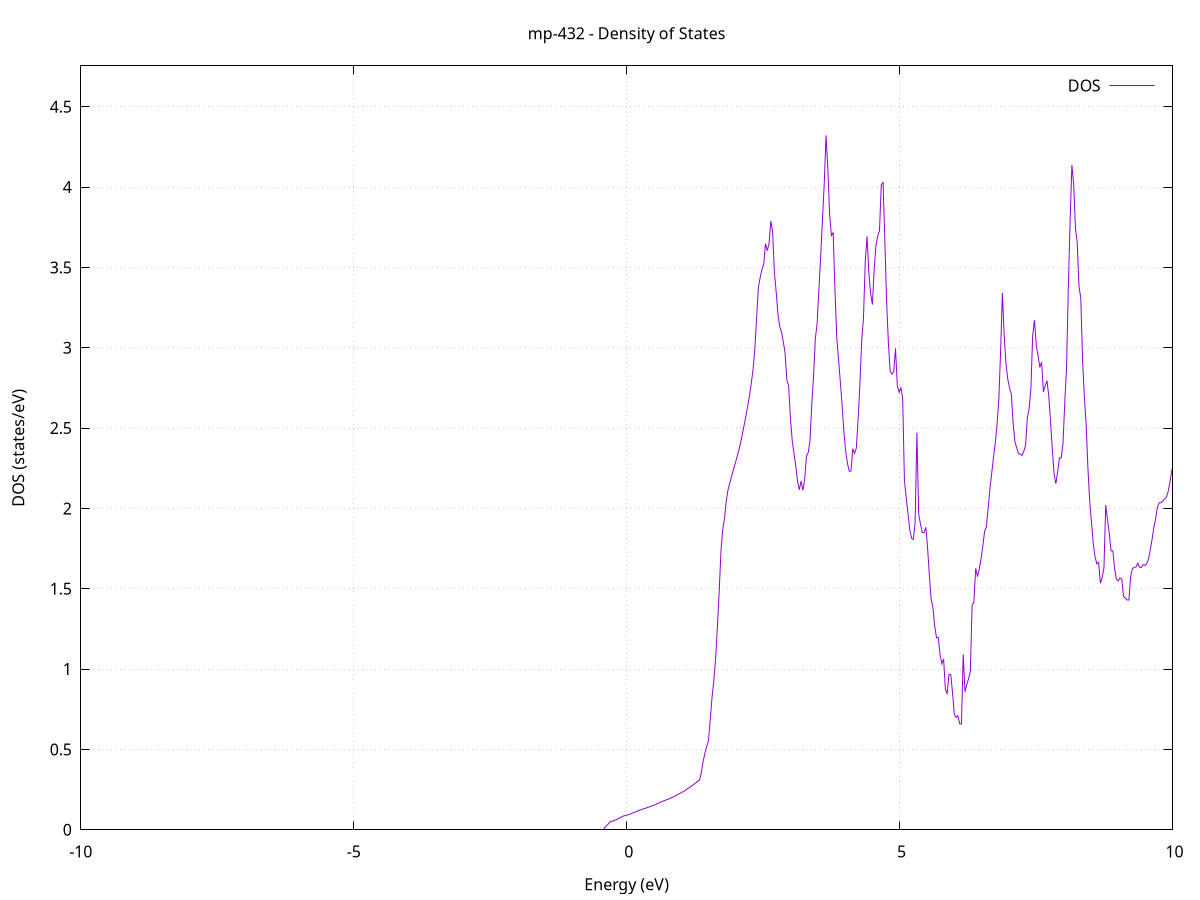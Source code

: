 set title 'mp-432 - Density of States'
set xlabel 'Energy (eV)'
set ylabel 'DOS (states/eV)'
set grid
set xrange [-10:10]
set yrange [0:4.754]
set xzeroaxis lt -1
set terminal png size 800,600
set output 'mp-432_dos_gnuplot.png'
plot '-' using 1:2 with lines title 'DOS'
-38.968200 0.000000
-38.935600 0.000000
-38.903000 0.000000
-38.870300 0.000000
-38.837700 0.000000
-38.805100 0.000000
-38.772400 0.000000
-38.739800 0.000000
-38.707200 0.000000
-38.674500 0.000000
-38.641900 0.000000
-38.609300 0.000000
-38.576600 0.000000
-38.544000 0.000000
-38.511400 0.000000
-38.478700 0.000000
-38.446100 0.000000
-38.413500 0.000000
-38.380800 0.000000
-38.348200 0.000000
-38.315500 0.000000
-38.282900 0.000000
-38.250300 0.000000
-38.217600 0.000000
-38.185000 0.000000
-38.152400 0.000000
-38.119700 0.000000
-38.087100 0.000000
-38.054500 0.000000
-38.021800 0.000000
-37.989200 0.000000
-37.956600 0.000000
-37.923900 0.000000
-37.891300 0.000000
-37.858700 0.000000
-37.826000 0.000000
-37.793400 0.000000
-37.760700 0.000000
-37.728100 0.000000
-37.695500 0.000000
-37.662800 0.000000
-37.630200 0.000000
-37.597600 0.000000
-37.564900 0.000000
-37.532300 0.000000
-37.499700 0.000000
-37.467000 0.000000
-37.434400 0.000000
-37.401800 0.000000
-37.369100 0.000000
-37.336500 0.000000
-37.303900 0.000000
-37.271200 0.000000
-37.238600 0.000000
-37.206000 0.000000
-37.173300 0.000000
-37.140700 0.000000
-37.108000 0.000000
-37.075400 0.000000
-37.042800 0.000000
-37.010100 0.000000
-36.977500 0.000000
-36.944900 0.000000
-36.912200 0.000000
-36.879600 0.000000
-36.847000 0.000000
-36.814300 0.000000
-36.781700 0.000000
-36.749100 0.000000
-36.716400 0.000000
-36.683800 0.000000
-36.651200 0.000000
-36.618500 0.000000
-36.585900 0.000000
-36.553300 0.000000
-36.520600 0.000000
-36.488000 0.000000
-36.455300 0.000000
-36.422700 0.000000
-36.390100 0.000000
-36.357400 0.000000
-36.324800 0.000000
-36.292200 0.000000
-36.259500 0.000000
-36.226900 0.000000
-36.194300 0.000000
-36.161600 0.000000
-36.129000 0.000000
-36.096400 0.000000
-36.063700 0.000000
-36.031100 0.000000
-35.998500 6.799400
-35.965800 24.969500
-35.933200 50.190300
-35.900600 35.077900
-35.867900 19.554700
-35.835300 33.651200
-35.802600 0.000000
-35.770000 0.000000
-35.737400 0.000000
-35.704700 0.000000
-35.672100 0.000000
-35.639500 0.000000
-35.606800 0.000000
-35.574200 0.000000
-35.541600 0.000000
-35.508900 0.000000
-35.476300 0.000000
-35.443700 0.000000
-35.411000 0.000000
-35.378400 0.000000
-35.345800 0.000000
-35.313100 0.000000
-35.280500 0.000000
-35.247800 0.000000
-35.215200 0.000000
-35.182600 0.000000
-35.149900 0.000000
-35.117300 0.000000
-35.084700 0.000000
-35.052000 0.000000
-35.019400 0.000000
-34.986800 0.000000
-34.954100 0.000000
-34.921500 0.000000
-34.888900 0.000000
-34.856200 0.000000
-34.823600 0.000000
-34.791000 0.000000
-34.758300 0.000000
-34.725700 0.000000
-34.693100 0.000000
-34.660400 0.000000
-34.627800 0.000000
-34.595100 0.000000
-34.562500 0.000000
-34.529900 0.000000
-34.497200 0.000000
-34.464600 0.000000
-34.432000 0.000000
-34.399300 0.000000
-34.366700 0.000000
-34.334100 0.000000
-34.301400 0.000000
-34.268800 0.000000
-34.236200 0.000000
-34.203500 0.000000
-34.170900 0.000000
-34.138300 0.000000
-34.105600 0.000000
-34.073000 0.000000
-34.040400 0.000000
-34.007700 0.000000
-33.975100 0.000000
-33.942400 0.000000
-33.909800 0.000000
-33.877200 0.000000
-33.844500 0.000000
-33.811900 0.000000
-33.779300 0.000000
-33.746600 0.000000
-33.714000 0.000000
-33.681400 0.000000
-33.648700 0.000000
-33.616100 0.000000
-33.583500 0.000000
-33.550800 0.000000
-33.518200 0.000000
-33.485600 0.000000
-33.452900 0.000000
-33.420300 0.000000
-33.387600 0.000000
-33.355000 0.000000
-33.322400 0.000000
-33.289700 0.000000
-33.257100 0.000000
-33.224500 0.000000
-33.191800 0.000000
-33.159200 0.000000
-33.126600 0.000000
-33.093900 0.000000
-33.061300 0.000000
-33.028700 0.000000
-32.996000 0.000000
-32.963400 0.000000
-32.930800 0.000000
-32.898100 0.000000
-32.865500 0.000000
-32.832900 0.000000
-32.800200 0.000000
-32.767600 0.000000
-32.734900 0.000000
-32.702300 0.000000
-32.669700 0.000000
-32.637000 0.000000
-32.604400 0.000000
-32.571800 0.000000
-32.539100 0.000000
-32.506500 0.000000
-32.473900 0.000000
-32.441200 0.000000
-32.408600 0.000000
-32.376000 0.000000
-32.343300 0.000000
-32.310700 0.000000
-32.278100 0.000000
-32.245400 0.000000
-32.212800 0.000000
-32.180200 0.000000
-32.147500 0.000000
-32.114900 0.000000
-32.082200 0.000000
-32.049600 0.000000
-32.017000 0.000000
-31.984300 0.000000
-31.951700 0.000000
-31.919100 0.000000
-31.886400 0.000000
-31.853800 0.000000
-31.821200 0.000000
-31.788500 0.000000
-31.755900 0.000000
-31.723300 0.000000
-31.690600 0.000000
-31.658000 0.000000
-31.625400 0.000000
-31.592700 0.000000
-31.560100 0.000000
-31.527500 0.000000
-31.494800 0.000000
-31.462200 0.000000
-31.429500 0.000000
-31.396900 0.000000
-31.364300 0.000000
-31.331600 0.000000
-31.299000 0.000000
-31.266400 0.000000
-31.233700 0.000000
-31.201100 0.000000
-31.168500 0.000000
-31.135800 0.000000
-31.103200 0.000000
-31.070600 0.000000
-31.037900 0.000000
-31.005300 0.000000
-30.972700 0.000000
-30.940000 0.000000
-30.907400 0.000000
-30.874700 0.000000
-30.842100 0.000000
-30.809500 0.000000
-30.776800 0.000000
-30.744200 0.000000
-30.711600 0.000000
-30.678900 0.000000
-30.646300 0.000000
-30.613700 0.000000
-30.581000 0.000000
-30.548400 0.000000
-30.515800 0.000000
-30.483100 0.000000
-30.450500 0.000000
-30.417900 0.000000
-30.385200 0.000000
-30.352600 0.000000
-30.320000 0.000000
-30.287300 0.000000
-30.254700 0.000000
-30.222000 0.000000
-30.189400 0.000000
-30.156800 0.000000
-30.124100 0.000000
-30.091500 0.000000
-30.058900 0.000000
-30.026200 0.000000
-29.993600 0.000000
-29.961000 0.000000
-29.928300 0.000000
-29.895700 0.000000
-29.863100 0.000000
-29.830400 0.000000
-29.797800 0.000000
-29.765200 0.000000
-29.732500 0.000000
-29.699900 0.000000
-29.667300 0.000000
-29.634600 0.000000
-29.602000 0.000000
-29.569300 0.000000
-29.536700 0.000000
-29.504100 0.000000
-29.471400 0.000000
-29.438800 0.000000
-29.406200 0.000000
-29.373500 0.000000
-29.340900 0.000000
-29.308300 0.000000
-29.275600 0.000000
-29.243000 0.000000
-29.210400 0.000000
-29.177700 0.000000
-29.145100 0.000000
-29.112500 0.000000
-29.079800 0.000000
-29.047200 0.000000
-29.014600 0.000000
-28.981900 0.000000
-28.949300 0.000000
-28.916600 0.000000
-28.884000 0.000000
-28.851400 0.000000
-28.818700 0.000000
-28.786100 0.000000
-28.753500 0.000000
-28.720800 0.000000
-28.688200 0.000000
-28.655600 0.000000
-28.622900 0.000000
-28.590300 0.000000
-28.557700 0.000000
-28.525000 0.000000
-28.492400 0.000000
-28.459800 0.000000
-28.427100 0.000000
-28.394500 0.000000
-28.361800 0.000000
-28.329200 0.000000
-28.296600 0.000000
-28.263900 0.000000
-28.231300 0.000000
-28.198700 0.000000
-28.166000 0.000000
-28.133400 0.000000
-28.100800 0.000000
-28.068100 0.000000
-28.035500 0.000000
-28.002900 0.000000
-27.970200 0.000000
-27.937600 0.000000
-27.905000 0.000000
-27.872300 0.000000
-27.839700 0.000000
-27.807100 0.000000
-27.774400 0.000000
-27.741800 0.000000
-27.709100 0.000000
-27.676500 0.000000
-27.643900 0.000000
-27.611200 0.000000
-27.578600 0.000000
-27.546000 0.000000
-27.513300 0.000000
-27.480700 0.000000
-27.448100 0.000000
-27.415400 0.000000
-27.382800 0.000000
-27.350200 0.000000
-27.317500 0.000000
-27.284900 0.000000
-27.252300 0.000000
-27.219600 0.000000
-27.187000 0.000000
-27.154400 0.000000
-27.121700 0.000000
-27.089100 0.000000
-27.056400 0.000000
-27.023800 0.000000
-26.991200 0.000000
-26.958500 0.000000
-26.925900 0.000000
-26.893300 0.000000
-26.860600 0.000000
-26.828000 0.000000
-26.795400 0.000000
-26.762700 0.000000
-26.730100 0.000000
-26.697500 0.000000
-26.664800 0.000000
-26.632200 0.000000
-26.599600 0.000000
-26.566900 0.000000
-26.534300 0.000000
-26.501600 0.000000
-26.469000 0.000000
-26.436400 0.000000
-26.403700 0.000000
-26.371100 0.000000
-26.338500 0.000000
-26.305800 0.000000
-26.273200 0.000000
-26.240600 0.000000
-26.207900 0.000000
-26.175300 0.000000
-26.142700 0.000000
-26.110000 0.000000
-26.077400 0.000000
-26.044800 0.000000
-26.012100 0.000000
-25.979500 0.000000
-25.946900 0.000000
-25.914200 0.000000
-25.881600 0.000000
-25.848900 0.000000
-25.816300 0.000000
-25.783700 0.000000
-25.751000 0.000000
-25.718400 0.000000
-25.685800 0.000000
-25.653100 0.000000
-25.620500 0.000000
-25.587900 0.000000
-25.555200 0.000000
-25.522600 0.000000
-25.490000 0.000000
-25.457300 0.000000
-25.424700 0.000000
-25.392100 0.000000
-25.359400 0.000000
-25.326800 0.000000
-25.294200 0.000000
-25.261500 0.000000
-25.228900 0.000000
-25.196200 0.000000
-25.163600 0.000000
-25.131000 0.000000
-25.098300 0.000000
-25.065700 0.000000
-25.033100 0.000000
-25.000400 0.000000
-24.967800 2.993100
-24.935200 7.505500
-24.902500 12.861900
-24.869900 8.133700
-24.837300 6.837500
-24.804600 7.745700
-24.772000 8.992900
-24.739400 12.482500
-24.706700 17.353000
-24.674100 14.550400
-24.641500 16.281100
-24.608800 15.468200
-24.576200 10.458400
-24.543500 7.856400
-24.510900 8.030200
-24.478300 15.600900
-24.445600 9.643800
-24.413000 0.000000
-24.380400 0.000000
-24.347700 0.000000
-24.315100 0.000000
-24.282500 0.000000
-24.249800 0.000000
-24.217200 0.000000
-24.184600 0.000000
-24.151900 0.000000
-24.119300 0.000000
-24.086700 0.000000
-24.054000 0.000000
-24.021400 0.000000
-23.988700 0.000000
-23.956100 0.000000
-23.923500 0.000000
-23.890800 0.000000
-23.858200 0.000000
-23.825600 0.000000
-23.792900 0.000000
-23.760300 0.000000
-23.727700 0.000000
-23.695000 0.000000
-23.662400 0.000000
-23.629800 0.000000
-23.597100 0.000000
-23.564500 0.000000
-23.531900 0.000000
-23.499200 0.000000
-23.466600 0.000000
-23.434000 0.000000
-23.401300 0.000000
-23.368700 0.000000
-23.336000 0.000000
-23.303400 0.000000
-23.270800 0.000000
-23.238100 0.000000
-23.205500 0.000000
-23.172900 0.000000
-23.140200 0.000000
-23.107600 0.000000
-23.075000 0.000000
-23.042300 0.000000
-23.009700 0.000000
-22.977100 0.000000
-22.944400 0.000000
-22.911800 0.000000
-22.879200 0.000000
-22.846500 0.000000
-22.813900 0.000000
-22.781300 0.000000
-22.748600 0.000000
-22.716000 0.000000
-22.683300 0.000000
-22.650700 0.000000
-22.618100 0.000000
-22.585400 0.000000
-22.552800 0.000000
-22.520200 0.000000
-22.487500 0.000000
-22.454900 0.000000
-22.422300 0.000000
-22.389600 0.000000
-22.357000 0.000000
-22.324400 0.000000
-22.291700 0.000000
-22.259100 0.000000
-22.226500 0.000000
-22.193800 0.000000
-22.161200 0.000000
-22.128600 0.000000
-22.095900 0.000000
-22.063300 0.000000
-22.030600 0.000000
-21.998000 0.000000
-21.965400 0.000000
-21.932700 0.000000
-21.900100 0.000000
-21.867500 0.000000
-21.834800 0.000000
-21.802200 0.000000
-21.769600 0.000000
-21.736900 0.000000
-21.704300 0.000000
-21.671700 0.000000
-21.639000 0.000000
-21.606400 0.000000
-21.573800 0.000000
-21.541100 0.000000
-21.508500 0.000000
-21.475800 0.000000
-21.443200 0.000000
-21.410600 0.000000
-21.377900 0.000000
-21.345300 0.000000
-21.312700 0.000000
-21.280000 0.000000
-21.247400 0.000000
-21.214800 0.000000
-21.182100 0.000000
-21.149500 0.000000
-21.116900 0.000000
-21.084200 0.000000
-21.051600 0.000000
-21.019000 0.000000
-20.986300 0.000000
-20.953700 0.000000
-20.921100 0.000000
-20.888400 0.000000
-20.855800 0.000000
-20.823100 0.000000
-20.790500 0.000000
-20.757900 0.000000
-20.725200 0.000000
-20.692600 0.000000
-20.660000 0.000000
-20.627300 0.000000
-20.594700 0.000000
-20.562100 0.000000
-20.529400 0.000000
-20.496800 0.000000
-20.464200 0.000000
-20.431500 0.000000
-20.398900 0.000000
-20.366300 0.000000
-20.333600 0.000000
-20.301000 0.000000
-20.268400 0.000000
-20.235700 0.000000
-20.203100 0.000000
-20.170400 0.000000
-20.137800 0.000000
-20.105200 0.000000
-20.072500 0.000000
-20.039900 0.000000
-20.007300 0.000000
-19.974600 0.000000
-19.942000 0.000000
-19.909400 0.000000
-19.876700 0.000000
-19.844100 0.000000
-19.811500 0.000000
-19.778800 0.000000
-19.746200 0.000000
-19.713600 0.000000
-19.680900 0.000000
-19.648300 0.000000
-19.615600 0.000000
-19.583000 0.000000
-19.550400 0.000000
-19.517700 0.000000
-19.485100 0.000000
-19.452500 0.000000
-19.419800 0.000000
-19.387200 0.000000
-19.354600 0.000000
-19.321900 0.000000
-19.289300 0.000000
-19.256700 0.000000
-19.224000 0.000000
-19.191400 0.000000
-19.158800 0.000000
-19.126100 0.000000
-19.093500 0.000000
-19.060900 0.000000
-19.028200 0.000000
-18.995600 0.000000
-18.962900 0.000000
-18.930300 0.000000
-18.897700 0.000000
-18.865000 0.000000
-18.832400 0.000000
-18.799800 0.000000
-18.767100 0.000000
-18.734500 0.000000
-18.701900 0.000000
-18.669200 0.000000
-18.636600 0.000000
-18.604000 0.000000
-18.571300 0.000000
-18.538700 0.000000
-18.506100 0.000000
-18.473400 0.000000
-18.440800 0.000000
-18.408200 0.000000
-18.375500 0.000000
-18.342900 0.000000
-18.310200 0.000000
-18.277600 0.000000
-18.245000 0.000000
-18.212300 0.000000
-18.179700 0.000000
-18.147100 0.000000
-18.114400 0.000000
-18.081800 0.000000
-18.049200 0.000000
-18.016500 0.000000
-17.983900 0.000000
-17.951300 0.000000
-17.918600 0.000000
-17.886000 0.000000
-17.853400 0.000000
-17.820700 0.000000
-17.788100 0.000000
-17.755500 0.000000
-17.722800 0.000000
-17.690200 0.000000
-17.657500 0.000000
-17.624900 0.000000
-17.592300 0.000000
-17.559600 0.000000
-17.527000 0.000000
-17.494400 0.000000
-17.461700 0.000000
-17.429100 0.000000
-17.396500 0.000000
-17.363800 0.000000
-17.331200 0.000000
-17.298600 0.000000
-17.265900 0.000000
-17.233300 0.000000
-17.200700 0.000000
-17.168000 0.000000
-17.135400 0.000000
-17.102700 0.000000
-17.070100 0.000000
-17.037500 0.000000
-17.004800 0.000000
-16.972200 0.000000
-16.939600 0.000000
-16.906900 0.000000
-16.874300 0.000000
-16.841700 0.000000
-16.809000 0.000000
-16.776400 0.000000
-16.743800 0.000000
-16.711100 0.000000
-16.678500 0.000000
-16.645900 0.000000
-16.613200 0.000000
-16.580600 0.000000
-16.548000 0.000000
-16.515300 0.000000
-16.482700 0.000000
-16.450000 0.000000
-16.417400 0.000000
-16.384800 0.000000
-16.352100 0.000000
-16.319500 0.000000
-16.286900 0.000000
-16.254200 0.000000
-16.221600 0.000000
-16.189000 0.000000
-16.156300 0.000000
-16.123700 0.000000
-16.091100 0.000000
-16.058400 0.000000
-16.025800 0.000000
-15.993200 0.000000
-15.960500 0.000000
-15.927900 0.000000
-15.895300 0.000000
-15.862600 0.000000
-15.830000 0.000000
-15.797300 0.000000
-15.764700 0.000000
-15.732100 0.000000
-15.699400 0.000000
-15.666800 0.000000
-15.634200 0.000000
-15.601500 0.000000
-15.568900 0.000000
-15.536300 0.000000
-15.503600 0.000000
-15.471000 0.000000
-15.438400 0.000000
-15.405700 0.000000
-15.373100 0.000000
-15.340500 0.000000
-15.307800 0.000000
-15.275200 0.000000
-15.242600 0.000000
-15.209900 0.000000
-15.177300 0.000000
-15.144600 0.000000
-15.112000 0.000000
-15.079400 0.000000
-15.046700 0.000000
-15.014100 0.000000
-14.981500 0.000000
-14.948800 0.000000
-14.916200 0.000000
-14.883600 0.000000
-14.850900 0.000000
-14.818300 0.000000
-14.785700 0.000000
-14.753000 0.000000
-14.720400 0.000000
-14.687800 0.000000
-14.655100 0.000000
-14.622500 0.000000
-14.589800 0.000000
-14.557200 0.000000
-14.524600 0.000000
-14.491900 0.000000
-14.459300 0.000000
-14.426700 0.000000
-14.394000 0.000000
-14.361400 0.000000
-14.328800 0.000000
-14.296100 0.000000
-14.263500 0.000000
-14.230900 0.000000
-14.198200 0.000000
-14.165600 0.000000
-14.133000 0.000000
-14.100300 0.000000
-14.067700 0.000000
-14.035100 0.000000
-14.002400 0.000000
-13.969800 0.000000
-13.937100 0.000000
-13.904500 0.000000
-13.871900 0.000000
-13.839200 0.000000
-13.806600 0.000000
-13.774000 0.000000
-13.741300 0.000000
-13.708700 0.000000
-13.676100 0.000000
-13.643400 0.000000
-13.610800 0.000000
-13.578200 0.000000
-13.545500 0.000000
-13.512900 0.000000
-13.480300 0.000000
-13.447600 0.000000
-13.415000 0.000000
-13.382400 0.000000
-13.349700 0.000000
-13.317100 0.000000
-13.284400 0.000000
-13.251800 0.000000
-13.219200 0.000000
-13.186500 0.000000
-13.153900 0.000000
-13.121300 0.000000
-13.088600 0.000000
-13.056000 0.000000
-13.023400 0.000000
-12.990700 0.000000
-12.958100 0.000000
-12.925500 0.000000
-12.892800 0.000000
-12.860200 0.000000
-12.827600 0.000000
-12.794900 0.000000
-12.762300 0.000000
-12.729600 0.000000
-12.697000 0.000000
-12.664400 0.000000
-12.631700 0.000000
-12.599100 0.000000
-12.566500 0.000000
-12.533800 0.000000
-12.501200 0.000000
-12.468600 0.000000
-12.435900 0.000000
-12.403300 0.000000
-12.370700 0.000000
-12.338000 0.000000
-12.305400 0.000000
-12.272800 0.000000
-12.240100 0.000000
-12.207500 0.000000
-12.174900 0.000000
-12.142200 0.000000
-12.109600 0.000000
-12.076900 0.000000
-12.044300 0.000000
-12.011700 0.000000
-11.979000 0.000000
-11.946400 0.000000
-11.913800 0.000000
-11.881100 0.000000
-11.848500 0.000000
-11.815900 0.000000
-11.783200 0.000000
-11.750600 0.000000
-11.718000 0.000000
-11.685300 0.000000
-11.652700 0.000000
-11.620100 0.000000
-11.587400 0.000000
-11.554800 0.000000
-11.522200 0.000000
-11.489500 0.000000
-11.456900 0.000000
-11.424200 0.000000
-11.391600 0.000000
-11.359000 0.000000
-11.326300 0.000000
-11.293700 0.000000
-11.261100 0.000000
-11.228400 0.000000
-11.195800 0.000000
-11.163200 0.000000
-11.130500 0.000000
-11.097900 0.000000
-11.065300 0.000000
-11.032600 0.000000
-11.000000 0.000000
-10.967400 0.000000
-10.934700 0.000000
-10.902100 0.000000
-10.869500 0.000000
-10.836800 0.000000
-10.804200 0.000000
-10.771500 0.000000
-10.738900 0.000000
-10.706300 0.000000
-10.673600 0.000000
-10.641000 0.000000
-10.608400 0.000000
-10.575700 0.000000
-10.543100 0.000000
-10.510500 0.000000
-10.477800 0.000000
-10.445200 0.000000
-10.412600 0.000000
-10.379900 0.000000
-10.347300 0.000000
-10.314700 0.000000
-10.282000 0.000000
-10.249400 0.000000
-10.216700 0.000000
-10.184100 0.000000
-10.151500 0.000000
-10.118800 0.000000
-10.086200 0.000000
-10.053600 0.000000
-10.020900 0.000000
-9.988300 0.000000
-9.955700 0.000000
-9.923000 0.000000
-9.890400 0.000000
-9.857800 0.000000
-9.825100 0.000000
-9.792500 0.000000
-9.759900 0.000000
-9.727200 0.000000
-9.694600 0.000000
-9.662000 0.000000
-9.629300 0.000000
-9.596700 0.000000
-9.564000 0.000000
-9.531400 0.000000
-9.498800 0.000000
-9.466100 0.000000
-9.433500 0.000000
-9.400900 0.000000
-9.368200 0.000000
-9.335600 0.000000
-9.303000 0.000000
-9.270300 0.000000
-9.237700 0.000000
-9.205100 0.000000
-9.172400 0.000000
-9.139800 0.000000
-9.107200 0.000000
-9.074500 0.000000
-9.041900 0.000000
-9.009300 0.000000
-8.976600 0.000000
-8.944000 0.000000
-8.911300 0.000000
-8.878700 0.000000
-8.846100 0.000000
-8.813400 0.000000
-8.780800 0.000000
-8.748200 0.000000
-8.715500 0.000000
-8.682900 0.000000
-8.650300 0.000000
-8.617600 0.000000
-8.585000 0.000000
-8.552400 0.000000
-8.519700 0.000000
-8.487100 0.000000
-8.454500 0.000000
-8.421800 0.000000
-8.389200 0.000000
-8.356600 0.000000
-8.323900 0.000000
-8.291300 0.000000
-8.258600 0.000000
-8.226000 0.000000
-8.193400 0.000000
-8.160700 0.000000
-8.128100 0.000000
-8.095500 0.000000
-8.062800 0.000000
-8.030200 0.000000
-7.997600 0.000000
-7.964900 0.000000
-7.932300 0.000000
-7.899700 0.000000
-7.867000 0.000000
-7.834400 0.000000
-7.801800 0.000000
-7.769100 0.000000
-7.736500 0.000000
-7.703800 0.000000
-7.671200 0.000000
-7.638600 0.000000
-7.605900 0.000000
-7.573300 0.000000
-7.540700 0.000000
-7.508000 0.000000
-7.475400 0.000000
-7.442800 0.000000
-7.410100 0.000000
-7.377500 0.000000
-7.344900 0.000000
-7.312200 0.000000
-7.279600 0.000000
-7.247000 0.000000
-7.214300 0.000000
-7.181700 0.000000
-7.149100 0.000000
-7.116400 0.000000
-7.083800 0.000000
-7.051100 0.000000
-7.018500 0.000000
-6.985900 0.000000
-6.953200 0.000000
-6.920600 0.000000
-6.888000 0.000000
-6.855300 0.000000
-6.822700 0.000000
-6.790100 0.000000
-6.757400 0.000000
-6.724800 0.000000
-6.692200 0.000000
-6.659500 0.000000
-6.626900 0.000000
-6.594300 0.000000
-6.561600 0.000000
-6.529000 0.000000
-6.496400 0.000000
-6.463700 0.000000
-6.431100 0.000000
-6.398400 0.000000
-6.365800 0.000000
-6.333200 0.000000
-6.300500 0.000000
-6.267900 0.000000
-6.235300 0.000000
-6.202600 0.000000
-6.170000 0.000000
-6.137400 0.000000
-6.104700 0.000000
-6.072100 0.000000
-6.039500 0.000000
-6.006800 0.000000
-5.974200 0.000000
-5.941600 0.000000
-5.908900 0.000000
-5.876300 0.000000
-5.843600 0.000000
-5.811000 0.000000
-5.778400 0.000000
-5.745700 0.000000
-5.713100 0.000000
-5.680500 0.000000
-5.647800 0.000000
-5.615200 0.000000
-5.582600 0.000000
-5.549900 0.000000
-5.517300 0.000000
-5.484700 0.000000
-5.452000 0.000000
-5.419400 0.000000
-5.386800 0.000000
-5.354100 0.000000
-5.321500 0.000000
-5.288900 0.000000
-5.256200 0.000000
-5.223600 0.000000
-5.190900 0.000000
-5.158300 0.000000
-5.125700 0.000000
-5.093000 0.000000
-5.060400 0.000000
-5.027800 0.000000
-4.995100 0.000000
-4.962500 0.000000
-4.929900 0.000000
-4.897200 0.000000
-4.864600 0.000000
-4.832000 0.000000
-4.799300 0.000000
-4.766700 0.000000
-4.734100 0.000000
-4.701400 0.000000
-4.668800 0.000000
-4.636200 0.000000
-4.603500 0.000000
-4.570900 0.000000
-4.538200 0.000000
-4.505600 0.000000
-4.473000 0.000000
-4.440300 0.000000
-4.407700 0.000000
-4.375100 0.000000
-4.342400 0.000000
-4.309800 0.000000
-4.277200 0.000000
-4.244500 0.000000
-4.211900 0.000000
-4.179300 0.000000
-4.146600 0.000000
-4.114000 0.000000
-4.081400 0.000000
-4.048700 0.000000
-4.016100 0.000000
-3.983500 0.000000
-3.950800 0.000000
-3.918200 0.000000
-3.885500 0.000000
-3.852900 0.000000
-3.820300 0.000000
-3.787600 0.000000
-3.755000 0.000000
-3.722400 0.000000
-3.689700 0.000000
-3.657100 0.000000
-3.624500 0.000000
-3.591800 0.000000
-3.559200 0.000000
-3.526600 0.000000
-3.493900 0.000000
-3.461300 0.000000
-3.428700 0.000000
-3.396000 0.000000
-3.363400 0.000000
-3.330700 0.000000
-3.298100 0.000000
-3.265500 0.000000
-3.232800 0.000000
-3.200200 0.000000
-3.167600 0.000000
-3.134900 0.000000
-3.102300 0.000000
-3.069700 0.000000
-3.037000 0.000000
-3.004400 0.000000
-2.971800 0.000000
-2.939100 0.000000
-2.906500 0.000000
-2.873900 0.000000
-2.841200 0.000000
-2.808600 0.000000
-2.776000 0.000000
-2.743300 0.000000
-2.710700 0.000000
-2.678000 0.000000
-2.645400 0.000000
-2.612800 0.000000
-2.580100 0.000000
-2.547500 0.000000
-2.514900 0.000000
-2.482200 0.000000
-2.449600 0.000000
-2.417000 0.000000
-2.384300 0.000000
-2.351700 0.000000
-2.319100 0.000000
-2.286400 0.000000
-2.253800 0.000000
-2.221200 0.000000
-2.188500 0.000000
-2.155900 0.000000
-2.123300 0.000000
-2.090600 0.000000
-2.058000 0.000000
-2.025300 0.000000
-1.992700 0.000000
-1.960100 0.000000
-1.927400 0.000000
-1.894800 0.000000
-1.862200 0.000000
-1.829500 0.000000
-1.796900 0.000000
-1.764300 0.000000
-1.731600 0.000000
-1.699000 0.000000
-1.666400 0.000000
-1.633700 0.000000
-1.601100 0.000000
-1.568500 0.000000
-1.535800 0.000000
-1.503200 0.000000
-1.470600 0.000000
-1.437900 0.000000
-1.405300 0.000000
-1.372600 0.000000
-1.340000 0.000000
-1.307400 0.000000
-1.274700 0.000000
-1.242100 0.000000
-1.209500 0.000000
-1.176800 0.000000
-1.144200 0.000000
-1.111600 0.000000
-1.078900 0.000000
-1.046300 0.000000
-1.013700 0.000000
-0.981000 0.000000
-0.948400 0.000000
-0.915800 0.000000
-0.883100 0.000000
-0.850500 0.000000
-0.817800 0.000000
-0.785200 0.000000
-0.752600 0.000000
-0.719900 0.000000
-0.687300 0.000000
-0.654700 0.000000
-0.622000 0.000000
-0.589400 0.000000
-0.556800 0.000000
-0.524100 0.000000
-0.491500 0.000000
-0.458900 0.000000
-0.426200 0.000000
-0.393600 0.017600
-0.361000 0.027500
-0.328300 0.039100
-0.295700 0.052400
-0.263100 0.052500
-0.230400 0.057500
-0.197800 0.061700
-0.165100 0.066300
-0.132500 0.072400
-0.099900 0.079100
-0.067200 0.085200
-0.034600 0.087700
-0.002000 0.090900
0.030700 0.093600
0.063300 0.097700
0.095900 0.102100
0.128600 0.106600
0.161200 0.111400
0.193800 0.116100
0.226500 0.120900
0.259100 0.124500
0.291700 0.128300
0.324400 0.131900
0.357000 0.135600
0.389600 0.139500
0.422300 0.143500
0.454900 0.147500
0.487600 0.151400
0.520200 0.155700
0.552800 0.160800
0.585500 0.166000
0.618100 0.171300
0.650700 0.176400
0.683400 0.180500
0.716000 0.184600
0.748600 0.188700
0.781300 0.193000
0.813900 0.198000
0.846500 0.203400
0.879200 0.209300
0.911800 0.215200
0.944400 0.221100
0.977100 0.226900
1.009700 0.232800
1.042400 0.238800
1.075000 0.244900
1.107600 0.253200
1.140300 0.260300
1.172900 0.268600
1.205500 0.276500
1.238200 0.284600
1.270800 0.292800
1.303400 0.301100
1.336100 0.311000
1.368700 0.357600
1.401300 0.424200
1.434000 0.477900
1.466600 0.518000
1.499200 0.555300
1.531900 0.685800
1.564500 0.824800
1.597100 0.929600
1.629800 1.064700
1.662400 1.261800
1.695100 1.480900
1.727700 1.733000
1.760300 1.870200
1.793000 1.938400
1.825600 2.048500
1.858200 2.117900
1.890900 2.159300
1.923500 2.200400
1.956100 2.241800
1.988800 2.279400
2.021400 2.319600
2.054000 2.360500
2.086700 2.408000
2.119300 2.460500
2.151900 2.517400
2.184600 2.574200
2.217200 2.634500
2.249800 2.701900
2.282500 2.776700
2.315100 2.863200
2.347800 2.989200
2.380400 3.182500
2.413000 3.375700
2.445700 3.435800
2.478300 3.486200
2.510900 3.517300
2.543600 3.647900
2.576200 3.603500
2.608800 3.650800
2.641500 3.788500
2.674100 3.718300
2.706700 3.468400
2.739400 3.348700
2.772000 3.208800
2.804600 3.131900
2.837300 3.096900
2.869900 3.036900
2.902500 2.967800
2.935200 2.798500
2.967800 2.762000
3.000500 2.561200
3.033100 2.423100
3.065700 2.341300
3.098400 2.265300
3.131000 2.167600
3.163600 2.115900
3.196300 2.170300
3.228900 2.112700
3.261500 2.181700
3.294200 2.325200
3.326800 2.348100
3.359400 2.423000
3.392100 2.652800
3.424700 2.829000
3.457300 3.057600
3.490000 3.152400
3.522600 3.366300
3.555300 3.573700
3.587900 3.802200
3.620500 4.025300
3.653200 4.322000
3.685800 4.114300
3.718400 3.830600
3.751100 3.698000
3.783700 3.715500
3.816300 3.361200
3.849000 3.064700
3.881600 2.927200
3.914200 2.790900
3.946900 2.641500
3.979500 2.480500
4.012100 2.356200
4.044800 2.282300
4.077400 2.231000
4.110000 2.232700
4.142700 2.372500
4.175300 2.341400
4.208000 2.376400
4.240600 2.553400
4.273200 2.773500
4.305900 3.041500
4.338500 3.182100
4.371100 3.536900
4.403800 3.693300
4.436400 3.471300
4.469000 3.337900
4.501700 3.268700
4.534300 3.483300
4.566900 3.634600
4.599600 3.695000
4.632200 3.728800
4.664800 4.014700
4.697500 4.029000
4.730100 3.667200
4.762700 3.289200
4.795400 3.027800
4.828000 2.852600
4.860700 2.835600
4.893300 2.853000
4.925900 2.995600
4.958600 2.763400
4.991200 2.722300
5.023800 2.750400
5.056500 2.687300
5.089100 2.175000
5.121700 2.066900
5.154400 1.967100
5.187000 1.867700
5.219600 1.814500
5.252300 1.807300
5.284900 1.912800
5.317500 2.471800
5.350200 1.966200
5.382800 1.902700
5.415400 1.850100
5.448100 1.849600
5.480700 1.882200
5.513400 1.753900
5.546000 1.582300
5.578600 1.434500
5.611300 1.381800
5.643900 1.266900
5.676500 1.195600
5.709200 1.197000
5.741800 1.090100
5.774400 1.033200
5.807100 1.062900
5.839700 0.871300
5.872300 0.848700
5.905000 0.966100
5.937600 0.965700
5.970200 0.853100
6.002900 0.718200
6.035500 0.698800
6.068200 0.709600
6.100800 0.659400
6.133400 0.658900
6.166100 1.091400
6.198700 0.858800
6.231300 0.903900
6.264000 0.940800
6.296600 0.987900
6.329200 1.398100
6.361900 1.417800
6.394500 1.627400
6.427100 1.574900
6.459800 1.621900
6.492400 1.683800
6.525000 1.766700
6.557700 1.856400
6.590300 1.884000
6.622900 2.000700
6.655600 2.125000
6.688200 2.218900
6.720900 2.317500
6.753500 2.407200
6.786100 2.523700
6.818800 2.681400
6.851400 2.982000
6.884000 3.341600
6.916700 3.074600
6.949300 2.900800
6.981900 2.804800
7.014600 2.749900
7.047200 2.710500
7.079800 2.533100
7.112500 2.415700
7.145100 2.379600
7.177700 2.340300
7.210400 2.338400
7.243000 2.329400
7.275600 2.355400
7.308300 2.391500
7.340900 2.565700
7.373600 2.619900
7.406200 2.748700
7.438800 3.076800
7.471500 3.172000
7.504100 3.015500
7.536700 2.951900
7.569400 2.877400
7.602000 2.909800
7.634600 2.725800
7.667300 2.763400
7.699900 2.795200
7.732500 2.703300
7.765200 2.543900
7.797800 2.370600
7.830400 2.215000
7.863100 2.153500
7.895700 2.228400
7.928400 2.314300
7.961000 2.314100
7.993600 2.402600
8.026300 2.657400
8.058900 2.875300
8.091500 3.377600
8.124200 3.787700
8.156800 4.137400
8.189400 4.016800
8.222100 3.745200
8.254700 3.652100
8.287300 3.380900
8.320000 3.308200
8.352600 2.922200
8.385200 2.694900
8.417900 2.524400
8.450500 2.251300
8.483100 2.043700
8.515800 1.915100
8.548400 1.781900
8.581100 1.698600
8.613700 1.654700
8.646300 1.664100
8.679000 1.534100
8.711600 1.570800
8.744200 1.629100
8.776900 2.020400
8.809500 1.931000
8.842100 1.843700
8.874800 1.735200
8.907400 1.736700
8.940000 1.622500
8.972700 1.558600
9.005300 1.548900
9.037900 1.567400
9.070600 1.559100
9.103200 1.453700
9.135800 1.442100
9.168500 1.430200
9.201100 1.429800
9.233800 1.576900
9.266400 1.625100
9.299000 1.633700
9.331700 1.635300
9.364300 1.659600
9.396900 1.633900
9.429600 1.632300
9.462200 1.649300
9.494800 1.645400
9.527500 1.655200
9.560100 1.684000
9.592700 1.742400
9.625400 1.807300
9.658000 1.879800
9.690600 1.935400
9.723300 2.007000
9.755900 2.035300
9.788500 2.034600
9.821200 2.047400
9.853800 2.058000
9.886500 2.069600
9.919100 2.103100
9.951700 2.160500
9.984400 2.232200
10.017000 2.273800
10.049600 2.306900
10.082300 2.334000
10.114900 2.359400
10.147500 2.598100
10.180200 2.777100
10.212800 2.232500
10.245400 2.004600
10.278100 1.846800
10.310700 1.819900
10.343300 1.561200
10.376000 1.488400
10.408600 1.295200
10.441300 1.868200
10.473900 0.915100
10.506500 0.878300
10.539200 0.814000
10.571800 0.790400
10.604400 0.748100
10.637100 0.704400
10.669700 0.713800
10.702300 0.631800
10.735000 0.609100
10.767600 0.631800
10.800200 0.456700
10.832900 0.449700
10.865500 0.443000
10.898100 0.437000
10.930800 0.433600
10.963400 0.438200
10.996000 0.437000
11.028700 0.435100
11.061300 0.434300
11.094000 0.434600
11.126600 0.435300
11.159200 0.433300
11.191900 0.431100
11.224500 0.431300
11.257100 0.431800
11.289800 0.432200
11.322400 0.433200
11.355000 0.435500
11.387700 0.440100
11.420300 0.443100
11.452900 0.447200
11.485600 0.449900
11.518200 0.453300
11.550800 0.457100
11.583500 0.461800
11.616100 0.472300
11.648700 0.479700
11.681400 0.491200
11.714000 0.501300
11.746700 0.515400
11.779300 0.540600
11.811900 0.571700
11.844600 0.629600
11.877200 0.729000
11.909800 1.493100
11.942500 0.960100
11.975100 0.896600
12.007700 0.805900
12.040400 0.768500
12.073000 0.747300
12.105600 0.732800
12.138300 0.722100
12.170900 0.713400
12.203500 0.701800
12.236200 0.690300
12.268800 0.678200
12.301400 0.669500
12.334100 0.661700
12.366700 0.654100
12.399400 0.646500
12.432000 0.638100
12.464600 0.630500
12.497300 0.624800
12.529900 0.620000
12.562500 0.615800
12.595200 0.612500
12.627800 0.609100
12.660400 0.605700
12.693100 0.601100
12.725700 0.597100
12.758300 0.592600
12.791000 0.588200
12.823600 0.584700
12.856200 0.581200
12.888900 0.577900
12.921500 0.574500
12.954200 0.570800
12.986800 0.567400
13.019400 0.564200
13.052100 0.561000
13.084700 0.557700
13.117300 0.554200
13.150000 0.550700
13.182600 0.547200
13.215200 0.544100
13.247900 0.541000
13.280500 0.537800
13.313100 0.535400
13.345800 0.533400
13.378400 0.530700
13.411000 0.528000
13.443700 0.525300
13.476300 0.522300
13.508900 0.519600
13.541600 0.516800
13.574200 0.513700
13.606900 0.510400
13.639500 0.507600
13.672100 0.504700
13.704800 0.502100
13.737400 0.499300
13.770000 0.497000
13.802700 0.493700
13.835300 0.490400
13.867900 0.487300
13.900600 0.484100
13.933200 0.480700
13.965800 0.477400
13.998500 0.474000
14.031100 0.470700
14.063700 0.467200
14.096400 0.463600
14.129000 0.459900
14.161600 0.456300
14.194300 0.452600
14.226900 0.448800
14.259600 0.444400
14.292200 0.440500
14.324800 0.437500
14.357500 0.434800
14.390100 0.432500
14.422700 0.430700
14.455400 0.427700
14.488000 0.423700
14.520600 0.419400
14.553300 0.415000
14.585900 0.410100
14.618500 0.407200
14.651200 0.405600
14.683800 0.402900
14.716400 0.400300
14.749100 0.397900
14.781700 0.412600
14.814400 0.419900
14.847000 0.433300
14.879600 0.449200
14.912300 0.469400
14.944900 0.459200
14.977500 0.446000
15.010200 0.421700
15.042800 0.389200
15.075400 0.351100
15.108100 0.332600
15.140700 0.316000
15.173300 0.309400
15.206000 0.307900
15.238600 0.307900
15.271200 0.310200
15.303900 0.310500
15.336500 0.316000
15.369100 0.303600
15.401800 0.285900
15.434400 0.268300
15.467100 0.252200
15.499700 0.243100
15.532300 0.237800
15.565000 0.262900
15.597600 0.265800
15.630200 0.270800
15.662900 0.277700
15.695500 0.271000
15.728100 0.261600
15.760800 0.267400
15.793400 0.265100
15.826000 0.272900
15.858700 0.283100
15.891300 0.287600
15.923900 0.292000
15.956600 0.296700
15.989200 0.303900
16.021800 0.304200
16.054500 0.311300
16.087100 0.318500
16.119800 0.327500
16.152400 0.336600
16.185000 0.350100
16.217700 0.368600
16.250300 0.390300
16.282900 0.421600
16.315600 0.450200
16.348200 0.481500
16.380800 0.518700
16.413500 0.562300
16.446100 0.608500
16.478700 0.706300
16.511400 0.836900
16.544000 0.878000
16.576600 0.869700
16.609300 0.883700
16.641900 0.905300
16.674500 0.933100
16.707200 0.957200
16.739800 0.974900
16.772500 0.988500
16.805100 0.993700
16.837700 1.000400
16.870400 1.023200
16.903000 1.039600
16.935600 1.050900
16.968300 1.089600
17.000900 1.125700
17.033500 1.133100
17.066200 1.090100
17.098800 1.040700
17.131400 0.973800
17.164100 0.954200
17.196700 0.951300
17.229300 0.952300
17.262000 0.948700
17.294600 0.944900
17.327300 0.942200
17.359900 0.942800
17.392500 0.942900
17.425200 0.941800
17.457800 0.934400
17.490400 0.935100
17.523100 0.940400
17.555700 0.936600
17.588300 0.937900
17.621000 0.939800
17.653600 0.941100
17.686200 0.945800
17.718900 0.950200
17.751500 0.939100
17.784100 0.938900
17.816800 0.942900
17.849400 0.946800
17.882000 0.957800
17.914700 0.949600
17.947300 0.946600
17.980000 0.950600
18.012600 0.955200
18.045200 0.971900
18.077900 0.972800
18.110500 0.970800
18.143100 0.966300
18.175800 0.965800
18.208400 0.913100
18.241000 0.901300
18.273700 0.889300
18.306300 0.878400
18.338900 0.868400
18.371600 0.860800
18.404200 0.851700
18.436800 0.846300
18.469500 0.841400
18.502100 0.840100
18.534700 0.831500
18.567400 0.820500
18.600000 0.812600
18.632700 0.807700
18.665300 0.808000
18.697900 0.803800
18.730600 0.796400
18.763200 0.789200
18.795800 0.782300
18.828500 0.777200
18.861100 0.772400
18.893700 0.766800
18.926400 0.761100
18.959000 0.756200
18.991600 0.750500
19.024300 0.745800
19.056900 0.740300
19.089500 0.738500
19.122200 0.732300
19.154800 0.727300
19.187400 0.724000
19.220100 0.721000
19.252700 0.718600
19.285400 0.714100
19.318000 0.709100
19.350600 0.704800
19.383300 0.701200
19.415900 0.695300
19.448500 0.686900
19.481200 0.680400
19.513800 0.676600
19.546400 0.677000
19.579100 0.674400
19.611700 0.669800
19.644300 0.664200
19.677000 0.658400
19.709600 0.651100
19.742200 0.645900
19.774900 0.641100
19.807500 0.636000
19.840200 0.630200
19.872800 0.622800
19.905400 0.615700
19.938100 0.610200
19.970700 0.603800
20.003300 0.596900
20.036000 0.589400
20.068600 0.583200
20.101200 0.582100
20.133900 0.576300
20.166500 0.572800
20.199100 0.564100
20.231800 0.555800
20.264400 0.548200
20.297000 0.541100
20.329700 0.536900
20.362300 0.523300
20.394900 0.513700
20.427600 0.507200
20.460200 0.497600
20.492900 0.489000
20.525500 0.486800
20.558100 0.480700
20.590800 0.466900
20.623400 0.463300
20.656000 0.457200
20.688700 0.447900
20.721300 0.442500
20.753900 0.439100
20.786600 0.432700
20.819200 0.420900
20.851800 0.409200
20.884500 0.396700
20.917100 0.386900
20.949700 0.376100
20.982400 0.364000
21.015000 0.358300
21.047600 0.354100
21.080300 0.373300
21.112900 0.343900
21.145600 0.288600
21.178200 0.282800
21.210800 0.277000
21.243500 0.270900
21.276100 0.263800
21.308700 0.254900
21.341400 0.236400
21.374000 0.217400
21.406600 0.207300
21.439300 0.200400
21.471900 0.193500
21.504500 0.186300
21.537200 0.179200
21.569800 0.174200
21.602400 0.169700
21.635100 0.165400
21.667700 0.162100
21.700400 0.159900
21.733000 0.159900
21.765600 0.162500
21.798300 0.166400
21.830900 0.209000
21.863500 0.200600
21.896200 0.191600
21.928800 0.170400
21.961400 0.153400
21.994100 0.134000
22.026700 0.113700
22.059300 0.075200
22.092000 0.068700
22.124600 0.063000
22.157200 0.058500
22.189900 0.054100
22.222500 0.049700
22.255100 0.044000
22.287800 0.031200
22.320400 0.032900
22.353100 0.029200
22.385700 0.017500
22.418300 0.015800
22.451000 0.014200
22.483600 0.013000
22.516200 0.012300
22.548900 0.011600
22.581500 0.010900
22.614100 0.010300
22.646800 0.009700
22.679400 0.009100
22.712000 0.008500
22.744700 0.008000
22.777300 0.007500
22.809900 0.007000
22.842600 0.006500
22.875200 0.006100
22.907800 0.006400
22.940500 0.006000
22.973100 0.005600
23.005800 0.005300
23.038400 0.004900
23.071000 0.004600
23.103700 0.004300
23.136300 0.004000
23.168900 0.003700
23.201600 0.003400
23.234200 0.003100
23.266800 0.002800
23.299500 0.002600
23.332100 0.002300
23.364700 0.000000
23.397400 0.000000
23.430000 0.000000
23.462600 0.000000
23.495300 0.000000
23.527900 0.000000
23.560500 0.000000
23.593200 0.000000
23.625800 0.000000
23.658500 0.000000
23.691100 0.000000
23.723700 0.000000
23.756400 0.000000
23.789000 0.000000
23.821600 0.000000
23.854300 0.000000
23.886900 0.000000
23.919500 0.000000
23.952200 0.000000
23.984800 0.000000
24.017400 0.000000
24.050100 0.000000
24.082700 0.000000
24.115300 0.000000
24.148000 0.000000
24.180600 0.000000
24.213300 0.000000
24.245900 0.000000
24.278500 0.000000
24.311200 0.000000
24.343800 0.000000
24.376400 0.000000
24.409100 0.000000
24.441700 0.000000
24.474300 0.000000
24.507000 0.000000
24.539600 0.000000
24.572200 0.000000
24.604900 0.000000
24.637500 0.000000
24.670100 0.000000
24.702800 0.000000
24.735400 0.000000
24.768000 0.000000
24.800700 0.000000
24.833300 0.000000
24.866000 0.000000
24.898600 0.000000
24.931200 0.000000
24.963900 0.000000
24.996500 0.000000
25.029100 0.000000
25.061800 0.000000
25.094400 0.000000
25.127000 0.000000
25.159700 0.000000
25.192300 0.000000
25.224900 0.000000
25.257600 0.000000
25.290200 0.000000
25.322800 0.000000
25.355500 0.000000
25.388100 0.000000
25.420700 0.000000
25.453400 0.000000
25.486000 0.000000
25.518700 0.000000
25.551300 0.000000
25.583900 0.000000
25.616600 0.000000
25.649200 0.000000
25.681800 0.000000
25.714500 0.000000
25.747100 0.000000
25.779700 0.000000
25.812400 0.000000
25.845000 0.000000
25.877600 0.000000
25.910300 0.000000
25.942900 0.000000
25.975500 0.000000
26.008200 0.000000
26.040800 0.000000
26.073400 0.000000
26.106100 0.000000
26.138700 0.000000
26.171400 0.000000
26.204000 0.000000
26.236600 0.000000
26.269300 0.000000
26.301900 0.000000
e
